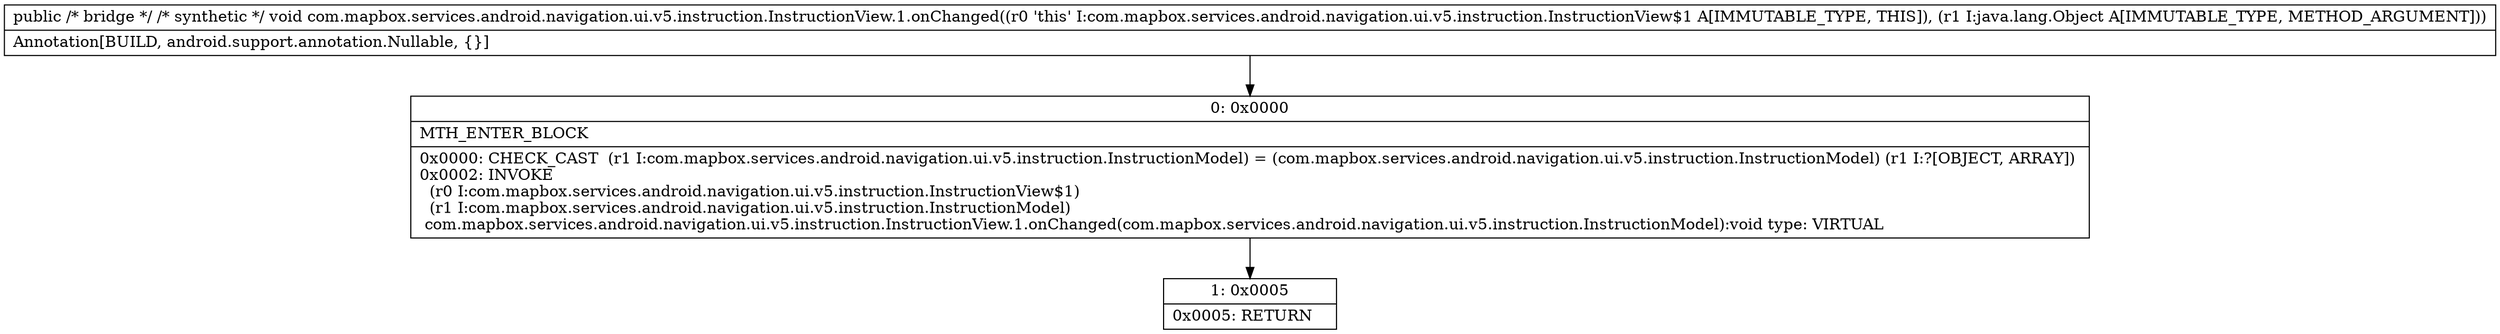 digraph "CFG forcom.mapbox.services.android.navigation.ui.v5.instruction.InstructionView.1.onChanged(Ljava\/lang\/Object;)V" {
Node_0 [shape=record,label="{0\:\ 0x0000|MTH_ENTER_BLOCK\l|0x0000: CHECK_CAST  (r1 I:com.mapbox.services.android.navigation.ui.v5.instruction.InstructionModel) = (com.mapbox.services.android.navigation.ui.v5.instruction.InstructionModel) (r1 I:?[OBJECT, ARRAY]) \l0x0002: INVOKE  \l  (r0 I:com.mapbox.services.android.navigation.ui.v5.instruction.InstructionView$1)\l  (r1 I:com.mapbox.services.android.navigation.ui.v5.instruction.InstructionModel)\l com.mapbox.services.android.navigation.ui.v5.instruction.InstructionView.1.onChanged(com.mapbox.services.android.navigation.ui.v5.instruction.InstructionModel):void type: VIRTUAL \l}"];
Node_1 [shape=record,label="{1\:\ 0x0005|0x0005: RETURN   \l}"];
MethodNode[shape=record,label="{public \/* bridge *\/ \/* synthetic *\/ void com.mapbox.services.android.navigation.ui.v5.instruction.InstructionView.1.onChanged((r0 'this' I:com.mapbox.services.android.navigation.ui.v5.instruction.InstructionView$1 A[IMMUTABLE_TYPE, THIS]), (r1 I:java.lang.Object A[IMMUTABLE_TYPE, METHOD_ARGUMENT]))  | Annotation[BUILD, android.support.annotation.Nullable, \{\}]\l}"];
MethodNode -> Node_0;
Node_0 -> Node_1;
}

